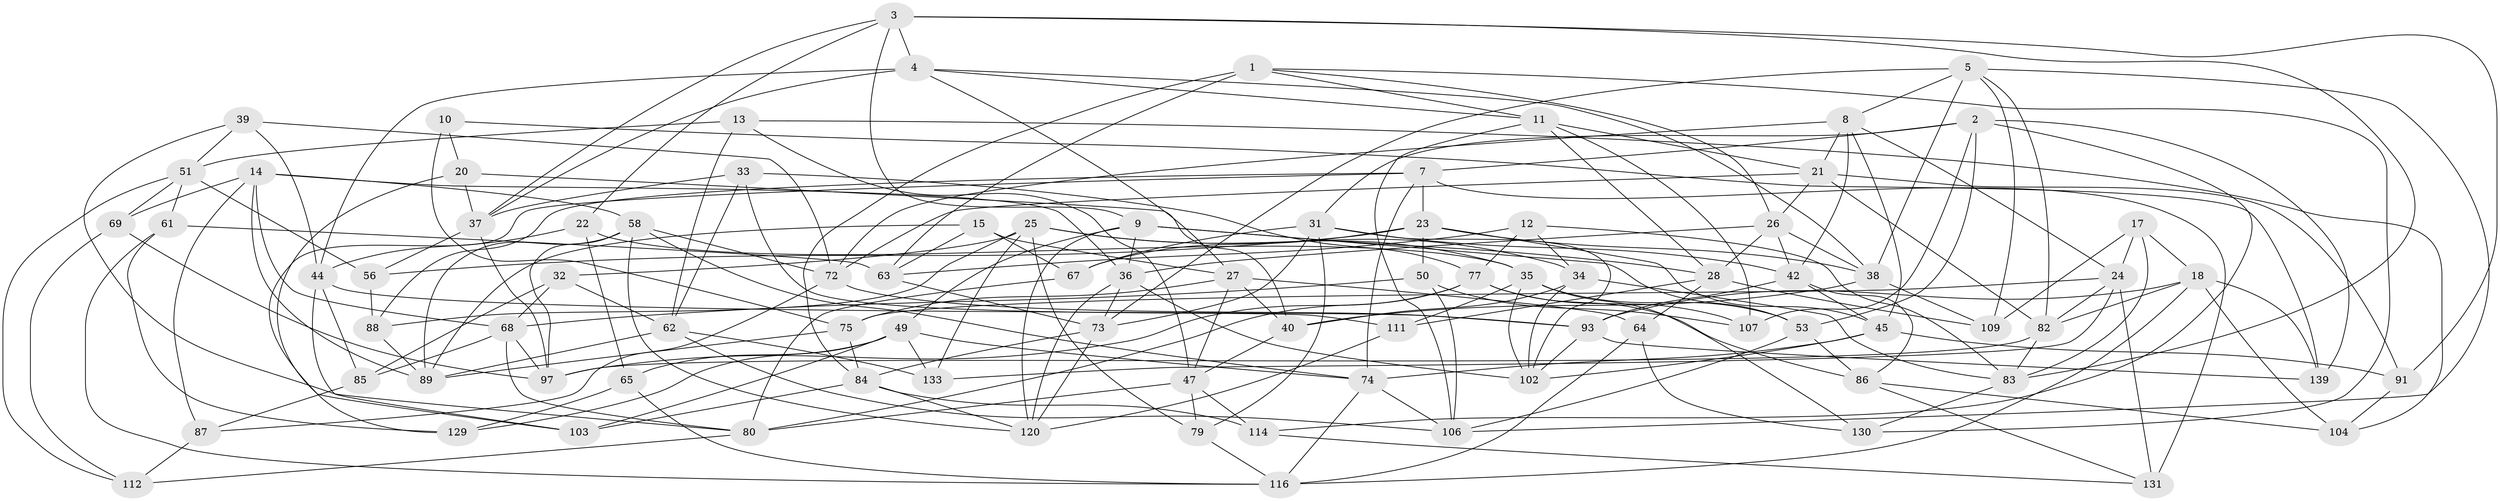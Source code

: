 // original degree distribution, {4: 1.0}
// Generated by graph-tools (version 1.1) at 2025/42/03/06/25 10:42:21]
// undirected, 87 vertices, 223 edges
graph export_dot {
graph [start="1"]
  node [color=gray90,style=filled];
  1 [super="+118"];
  2 [super="+16"];
  3 [super="+59"];
  4 [super="+6"];
  5 [super="+29"];
  7 [super="+123"];
  8 [super="+48"];
  9 [super="+19"];
  10;
  11 [super="+52"];
  12;
  13;
  14 [super="+66"];
  15;
  17;
  18 [super="+138"];
  20;
  21 [super="+30"];
  22;
  23 [super="+105"];
  24 [super="+94"];
  25 [super="+54"];
  26 [super="+70"];
  27 [super="+119"];
  28 [super="+78"];
  31 [super="+134"];
  32;
  33;
  34 [super="+101"];
  35 [super="+71"];
  36 [super="+140"];
  37 [super="+41"];
  38 [super="+95"];
  39;
  40 [super="+92"];
  42 [super="+43"];
  44 [super="+55"];
  45 [super="+46"];
  47 [super="+57"];
  49 [super="+137"];
  50;
  51 [super="+96"];
  53 [super="+60"];
  56;
  58 [super="+108"];
  61;
  62 [super="+110"];
  63 [super="+127"];
  64;
  65;
  67;
  68 [super="+125"];
  69;
  72 [super="+135"];
  73 [super="+132"];
  74 [super="+76"];
  75 [super="+81"];
  77 [super="+100"];
  79;
  80 [super="+115"];
  82 [super="+113"];
  83 [super="+99"];
  84 [super="+117"];
  85;
  86 [super="+90"];
  87;
  88;
  89 [super="+124"];
  91;
  93 [super="+98"];
  97 [super="+121"];
  102 [super="+128"];
  103;
  104;
  106 [super="+136"];
  107;
  109;
  111;
  112;
  114;
  116 [super="+122"];
  120 [super="+126"];
  129;
  130;
  131;
  133;
  139;
  1 -- 11;
  1 -- 63 [weight=2];
  1 -- 84;
  1 -- 26;
  1 -- 130;
  2 -- 53;
  2 -- 107;
  2 -- 139;
  2 -- 31;
  2 -- 114;
  2 -- 7;
  3 -- 9;
  3 -- 22;
  3 -- 83;
  3 -- 91;
  3 -- 37;
  3 -- 4;
  4 -- 37;
  4 -- 11;
  4 -- 44;
  4 -- 27;
  4 -- 38;
  5 -- 38;
  5 -- 8;
  5 -- 109;
  5 -- 73;
  5 -- 106;
  5 -- 82;
  7 -- 74;
  7 -- 88;
  7 -- 129;
  7 -- 131;
  7 -- 23;
  8 -- 24;
  8 -- 72;
  8 -- 42;
  8 -- 21;
  8 -- 45;
  9 -- 28;
  9 -- 49;
  9 -- 120;
  9 -- 53;
  9 -- 36;
  10 -- 75 [weight=2];
  10 -- 20;
  10 -- 139;
  11 -- 106;
  11 -- 107;
  11 -- 28;
  11 -- 21;
  12 -- 63;
  12 -- 34;
  12 -- 77;
  12 -- 83;
  13 -- 51;
  13 -- 47;
  13 -- 104;
  13 -- 62;
  14 -- 87;
  14 -- 36;
  14 -- 58;
  14 -- 68;
  14 -- 69;
  14 -- 89;
  15 -- 67;
  15 -- 63;
  15 -- 27;
  15 -- 89;
  17 -- 109;
  17 -- 83;
  17 -- 18;
  17 -- 24;
  18 -- 104;
  18 -- 139;
  18 -- 93;
  18 -- 116;
  18 -- 82;
  20 -- 103;
  20 -- 40;
  20 -- 37;
  21 -- 72;
  21 -- 91;
  21 -- 82;
  21 -- 26;
  22 -- 65;
  22 -- 35;
  22 -- 44;
  23 -- 45;
  23 -- 67;
  23 -- 56;
  23 -- 50;
  23 -- 38;
  24 -- 82;
  24 -- 133;
  24 -- 75;
  24 -- 131;
  25 -- 133;
  25 -- 32;
  25 -- 88;
  25 -- 34;
  25 -- 79;
  25 -- 35;
  26 -- 36;
  26 -- 38;
  26 -- 42;
  26 -- 28;
  27 -- 75;
  27 -- 64;
  27 -- 47;
  27 -- 40;
  28 -- 64;
  28 -- 111;
  28 -- 109;
  31 -- 79;
  31 -- 73;
  31 -- 67;
  31 -- 42;
  31 -- 102;
  32 -- 85;
  32 -- 62;
  32 -- 68;
  33 -- 111;
  33 -- 77;
  33 -- 62;
  33 -- 37;
  34 -- 83;
  34 -- 40 [weight=2];
  34 -- 102;
  35 -- 53;
  35 -- 130;
  35 -- 102;
  35 -- 111;
  36 -- 102;
  36 -- 120;
  36 -- 73;
  37 -- 56;
  37 -- 97;
  38 -- 109;
  38 -- 40;
  39 -- 72;
  39 -- 51;
  39 -- 80;
  39 -- 44;
  40 -- 47;
  42 -- 45;
  42 -- 93;
  42 -- 86;
  44 -- 103;
  44 -- 85;
  44 -- 93;
  45 -- 91;
  45 -- 102;
  45 -- 74;
  47 -- 80;
  47 -- 114;
  47 -- 79;
  49 -- 133;
  49 -- 65;
  49 -- 74;
  49 -- 129;
  49 -- 103;
  50 -- 68;
  50 -- 107;
  50 -- 106;
  51 -- 56;
  51 -- 112;
  51 -- 69;
  51 -- 61;
  53 -- 86 [weight=2];
  53 -- 106;
  56 -- 88;
  58 -- 97;
  58 -- 89;
  58 -- 120;
  58 -- 72;
  58 -- 74;
  61 -- 129;
  61 -- 116;
  61 -- 63;
  62 -- 106;
  62 -- 89;
  62 -- 133;
  63 -- 73;
  64 -- 116;
  64 -- 130;
  65 -- 129;
  65 -- 116;
  67 -- 80;
  68 -- 85;
  68 -- 80;
  68 -- 97;
  69 -- 112;
  69 -- 97;
  72 -- 93;
  72 -- 87;
  73 -- 120;
  73 -- 84;
  74 -- 116;
  74 -- 106;
  75 -- 84;
  75 -- 89;
  77 -- 86;
  77 -- 107;
  77 -- 97;
  77 -- 80;
  79 -- 116;
  80 -- 112;
  82 -- 83;
  82 -- 97;
  83 -- 130;
  84 -- 120;
  84 -- 114;
  84 -- 103;
  85 -- 87;
  86 -- 104;
  86 -- 131;
  87 -- 112;
  88 -- 89;
  91 -- 104;
  93 -- 102;
  93 -- 139;
  111 -- 120;
  114 -- 131;
}
